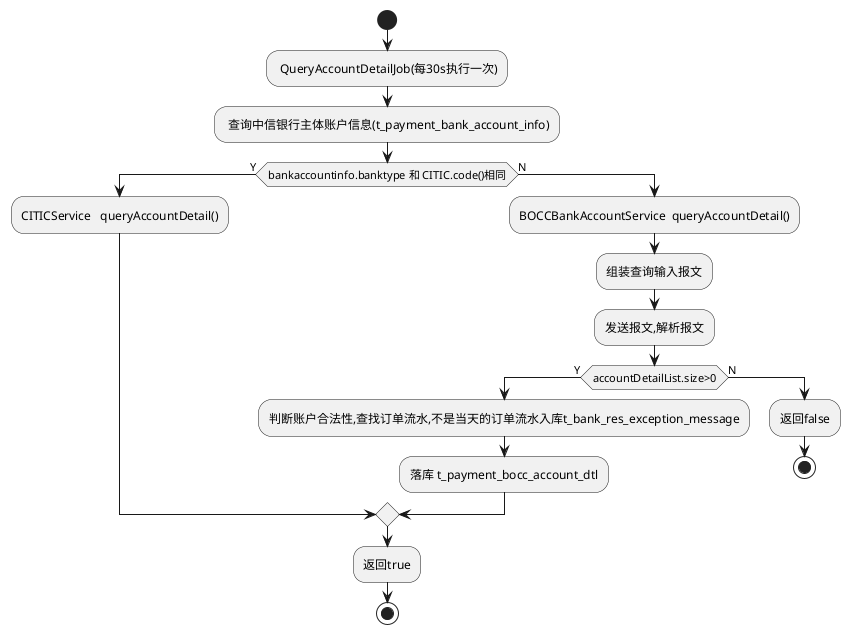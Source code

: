 @startuml
start
: QueryAccountDetailJob(每30s执行一次);
->
: 查询中信银行主体账户信息(t_payment_bank_account_info);
->
if(bankaccountinfo.banktype 和 CITIC.code()相同)then(Y)
->
:CITICService   queryAccountDetail();
else(N)
->
:BOCCBankAccountService  queryAccountDetail();
->
:组装查询输入报文;
->
:发送报文,解析报文;
->
    if(accountDetailList.size>0)then(Y)
    ->
    :判断账户合法性,查找订单流水,不是当天的订单流水入库t_bank_res_exception_message;
    ->
    :落库 t_payment_bocc_account_dtl;
    else(N)
    ->
    :返回false;
    stop
    endif
endif
->
:返回true;
stop
@enduml